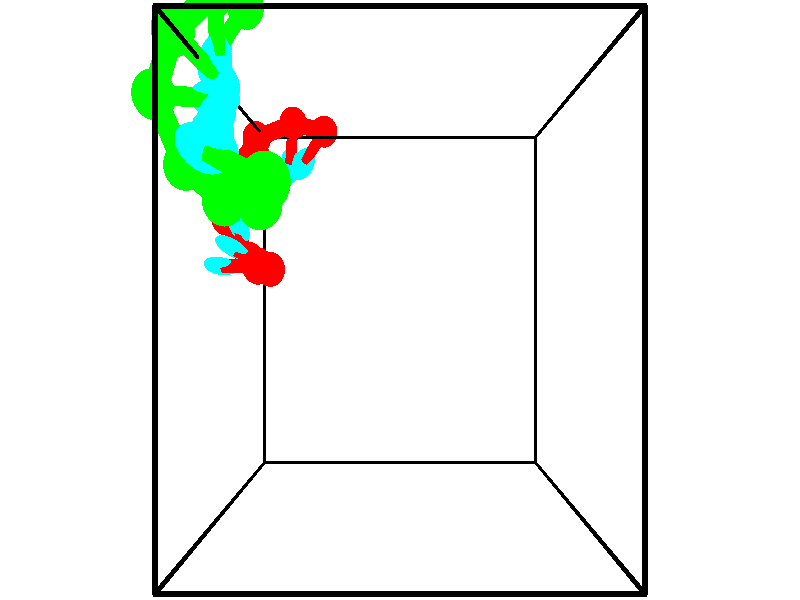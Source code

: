 // switches for output
#declare DRAW_BASES = 1; // possible values are 0, 1; only relevant for DNA ribbons
#declare DRAW_BASES_TYPE = 3; // possible values are 1, 2, 3; only relevant for DNA ribbons
#declare DRAW_FOG = 0; // set to 1 to enable fog

#include "colors.inc"

#include "transforms.inc"
background { rgb <1, 1, 1>}

#default {
   normal{
       ripples 0.25
       frequency 0.20
       turbulence 0.2
       lambda 5
   }
	finish {
		phong 0.1
		phong_size 40.
	}
}

// original window dimensions: 1024x640


// camera settings

camera {
	sky <-0, 1, 0>
	up <-0, 1, 0>
	right 1.6 * <1, 0, 0>
	location <2.5, 2.5, 11.1562>
	look_at <2.5, 2.5, 2.5>
	direction <0, 0, -8.6562>
	angle 67.0682
}


# declare cpy_camera_pos = <2.5, 2.5, 11.1562>;
# if (DRAW_FOG = 1)
fog {
	fog_type 2
	up vnormalize(cpy_camera_pos)
	color rgbt<1,1,1,0.3>
	distance 1e-5
	fog_alt 3e-3
	fog_offset 4
}
# end


// LIGHTS

# declare lum = 6;
global_settings {
	ambient_light rgb lum * <0.05, 0.05, 0.05>
	max_trace_level 15
}# declare cpy_direct_light_amount = 0.25;
light_source
{	1000 * <-1, -1, 1>,
	rgb lum * cpy_direct_light_amount
	parallel
}

light_source
{	1000 * <1, 1, -1>,
	rgb lum * cpy_direct_light_amount
	parallel
}

// strand 0

// nucleotide -1

// particle -1
sphere {
	<0.201521, 2.956568, 1.382292> 0.250000
	pigment { color rgbt <1,0,0,0> }
	no_shadow
}
cylinder {
	<-0.180740, 2.962818, 1.264660>,  <-0.410097, 2.966568, 1.194080>, 0.100000
	pigment { color rgbt <1,0,0,0> }
	no_shadow
}
cylinder {
	<-0.180740, 2.962818, 1.264660>,  <0.201521, 2.956568, 1.382292>, 0.100000
	pigment { color rgbt <1,0,0,0> }
	no_shadow
}

// particle -1
sphere {
	<-0.180740, 2.962818, 1.264660> 0.100000
	pigment { color rgbt <1,0,0,0> }
	no_shadow
}
sphere {
	0, 1
	scale<0.080000,0.200000,0.300000>
	matrix <0.162616, 0.860547, -0.482716,
		0.245528, -0.509131, -0.824925,
		-0.955653, 0.015625, -0.294081,
		-0.467436, 2.967506, 1.176435>
	pigment { color rgbt <0,1,1,0> }
	no_shadow
}
cylinder {
	<0.261225, 2.941650, 0.732919>,  <0.201521, 2.956568, 1.382292>, 0.130000
	pigment { color rgbt <1,0,0,0> }
	no_shadow
}

// nucleotide -1

// particle -1
sphere {
	<0.261225, 2.941650, 0.732919> 0.250000
	pigment { color rgbt <1,0,0,0> }
	no_shadow
}
cylinder {
	<-0.081860, 3.111046, 0.849529>,  <-0.287710, 3.212683, 0.919495>, 0.100000
	pigment { color rgbt <1,0,0,0> }
	no_shadow
}
cylinder {
	<-0.081860, 3.111046, 0.849529>,  <0.261225, 2.941650, 0.732919>, 0.100000
	pigment { color rgbt <1,0,0,0> }
	no_shadow
}

// particle -1
sphere {
	<-0.081860, 3.111046, 0.849529> 0.100000
	pigment { color rgbt <1,0,0,0> }
	no_shadow
}
sphere {
	0, 1
	scale<0.080000,0.200000,0.300000>
	matrix <0.221148, 0.815781, -0.534410,
		-0.464139, -0.393899, -0.793359,
		-0.857711, 0.423490, 0.291525,
		-0.339173, 3.238093, 0.936987>
	pigment { color rgbt <0,1,1,0> }
	no_shadow
}
cylinder {
	<-0.256597, 3.137853, 0.146810>,  <0.261225, 2.941650, 0.732919>, 0.130000
	pigment { color rgbt <1,0,0,0> }
	no_shadow
}

// nucleotide -1

// particle -1
sphere {
	<-0.256597, 3.137853, 0.146810> 0.250000
	pigment { color rgbt <1,0,0,0> }
	no_shadow
}
cylinder {
	<-0.278038, 3.371792, 0.470558>,  <-0.290903, 3.512155, 0.664807>, 0.100000
	pigment { color rgbt <1,0,0,0> }
	no_shadow
}
cylinder {
	<-0.278038, 3.371792, 0.470558>,  <-0.256597, 3.137853, 0.146810>, 0.100000
	pigment { color rgbt <1,0,0,0> }
	no_shadow
}

// particle -1
sphere {
	<-0.278038, 3.371792, 0.470558> 0.100000
	pigment { color rgbt <1,0,0,0> }
	no_shadow
}
sphere {
	0, 1
	scale<0.080000,0.200000,0.300000>
	matrix <0.361983, 0.766786, -0.530102,
		-0.930642, 0.264563, -0.252807,
		-0.053603, 0.584847, 0.809371,
		-0.294119, 3.547246, 0.713369>
	pigment { color rgbt <0,1,1,0> }
	no_shadow
}
cylinder {
	<-0.716786, 3.741660, 0.021022>,  <-0.256597, 3.137853, 0.146810>, 0.130000
	pigment { color rgbt <1,0,0,0> }
	no_shadow
}

// nucleotide -1

// particle -1
sphere {
	<-0.716786, 3.741660, 0.021022> 0.250000
	pigment { color rgbt <1,0,0,0> }
	no_shadow
}
cylinder {
	<-0.372421, 3.758945, 0.223789>,  <-0.165803, 3.769317, 0.345449>, 0.100000
	pigment { color rgbt <1,0,0,0> }
	no_shadow
}
cylinder {
	<-0.372421, 3.758945, 0.223789>,  <-0.716786, 3.741660, 0.021022>, 0.100000
	pigment { color rgbt <1,0,0,0> }
	no_shadow
}

// particle -1
sphere {
	<-0.372421, 3.758945, 0.223789> 0.100000
	pigment { color rgbt <1,0,0,0> }
	no_shadow
}
sphere {
	0, 1
	scale<0.080000,0.200000,0.300000>
	matrix <0.334002, 0.703584, -0.627225,
		-0.383764, 0.709297, 0.591290,
		0.860911, 0.043214, 0.506917,
		-0.114148, 3.771910, 0.375864>
	pigment { color rgbt <0,1,1,0> }
	no_shadow
}
cylinder {
	<-0.596274, 4.387322, 0.097426>,  <-0.716786, 3.741660, 0.021022>, 0.130000
	pigment { color rgbt <1,0,0,0> }
	no_shadow
}

// nucleotide -1

// particle -1
sphere {
	<-0.596274, 4.387322, 0.097426> 0.250000
	pigment { color rgbt <1,0,0,0> }
	no_shadow
}
cylinder {
	<-0.250885, 4.185608, 0.101616>,  <-0.043652, 4.064579, 0.104130>, 0.100000
	pigment { color rgbt <1,0,0,0> }
	no_shadow
}
cylinder {
	<-0.250885, 4.185608, 0.101616>,  <-0.596274, 4.387322, 0.097426>, 0.100000
	pigment { color rgbt <1,0,0,0> }
	no_shadow
}

// particle -1
sphere {
	<-0.250885, 4.185608, 0.101616> 0.100000
	pigment { color rgbt <1,0,0,0> }
	no_shadow
}
sphere {
	0, 1
	scale<0.080000,0.200000,0.300000>
	matrix <0.377706, 0.632692, -0.676046,
		0.334295, 0.587704, 0.736785,
		0.863473, -0.504287, 0.010474,
		0.008157, 4.034322, 0.104758>
	pigment { color rgbt <0,1,1,0> }
	no_shadow
}
cylinder {
	<-0.095201, 4.941845, 0.220183>,  <-0.596274, 4.387322, 0.097426>, 0.130000
	pigment { color rgbt <1,0,0,0> }
	no_shadow
}

// nucleotide -1

// particle -1
sphere {
	<-0.095201, 4.941845, 0.220183> 0.250000
	pigment { color rgbt <1,0,0,0> }
	no_shadow
}
cylinder {
	<0.069134, 4.623882, 0.041595>,  <0.167735, 4.433105, -0.065557>, 0.100000
	pigment { color rgbt <1,0,0,0> }
	no_shadow
}
cylinder {
	<0.069134, 4.623882, 0.041595>,  <-0.095201, 4.941845, 0.220183>, 0.100000
	pigment { color rgbt <1,0,0,0> }
	no_shadow
}

// particle -1
sphere {
	<0.069134, 4.623882, 0.041595> 0.100000
	pigment { color rgbt <1,0,0,0> }
	no_shadow
}
sphere {
	0, 1
	scale<0.080000,0.200000,0.300000>
	matrix <0.463834, 0.603831, -0.648265,
		0.784902, 0.059244, 0.616781,
		0.410837, -0.794908, -0.446469,
		0.192385, 4.385410, -0.092345>
	pigment { color rgbt <0,1,1,0> }
	no_shadow
}
cylinder {
	<0.526527, 5.219495, 0.004031>,  <-0.095201, 4.941845, 0.220183>, 0.130000
	pigment { color rgbt <1,0,0,0> }
	no_shadow
}

// nucleotide -1

// particle -1
sphere {
	<0.526527, 5.219495, 0.004031> 0.250000
	pigment { color rgbt <1,0,0,0> }
	no_shadow
}
cylinder {
	<0.457569, 4.883240, -0.201340>,  <0.416195, 4.681487, -0.324562>, 0.100000
	pigment { color rgbt <1,0,0,0> }
	no_shadow
}
cylinder {
	<0.457569, 4.883240, -0.201340>,  <0.526527, 5.219495, 0.004031>, 0.100000
	pigment { color rgbt <1,0,0,0> }
	no_shadow
}

// particle -1
sphere {
	<0.457569, 4.883240, -0.201340> 0.100000
	pigment { color rgbt <1,0,0,0> }
	no_shadow
}
sphere {
	0, 1
	scale<0.080000,0.200000,0.300000>
	matrix <0.340117, 0.438375, -0.831955,
		0.924446, -0.318049, 0.210342,
		-0.172394, -0.840638, -0.513428,
		0.405851, 4.631048, -0.355368>
	pigment { color rgbt <0,1,1,0> }
	no_shadow
}
cylinder {
	<1.043149, 5.199273, -0.460249>,  <0.526527, 5.219495, 0.004031>, 0.130000
	pigment { color rgbt <1,0,0,0> }
	no_shadow
}

// nucleotide -1

// particle -1
sphere {
	<1.043149, 5.199273, -0.460249> 0.250000
	pigment { color rgbt <1,0,0,0> }
	no_shadow
}
cylinder {
	<0.785797, 4.929077, -0.604347>,  <0.631386, 4.766960, -0.690806>, 0.100000
	pigment { color rgbt <1,0,0,0> }
	no_shadow
}
cylinder {
	<0.785797, 4.929077, -0.604347>,  <1.043149, 5.199273, -0.460249>, 0.100000
	pigment { color rgbt <1,0,0,0> }
	no_shadow
}

// particle -1
sphere {
	<0.785797, 4.929077, -0.604347> 0.100000
	pigment { color rgbt <1,0,0,0> }
	no_shadow
}
sphere {
	0, 1
	scale<0.080000,0.200000,0.300000>
	matrix <0.064939, 0.420722, -0.904862,
		0.762788, -0.605564, -0.226819,
		-0.643380, -0.675489, -0.360246,
		0.592783, 4.726430, -0.712421>
	pigment { color rgbt <0,1,1,0> }
	no_shadow
}
// strand 1

// nucleotide -1

// particle -1
sphere {
	<0.346815, 5.900984, 2.755224> 0.250000
	pigment { color rgbt <0,1,0,0> }
	no_shadow
}
cylinder {
	<0.098779, 5.587708, 2.736900>,  <-0.050043, 5.399741, 2.725906>, 0.100000
	pigment { color rgbt <0,1,0,0> }
	no_shadow
}
cylinder {
	<0.098779, 5.587708, 2.736900>,  <0.346815, 5.900984, 2.755224>, 0.100000
	pigment { color rgbt <0,1,0,0> }
	no_shadow
}

// particle -1
sphere {
	<0.098779, 5.587708, 2.736900> 0.100000
	pigment { color rgbt <0,1,0,0> }
	no_shadow
}
sphere {
	0, 1
	scale<0.080000,0.200000,0.300000>
	matrix <0.552524, -0.477421, 0.683218,
		-0.556962, 0.398346, 0.728776,
		-0.620090, -0.783192, -0.045810,
		-0.087248, 5.352750, 2.723157>
	pigment { color rgbt <0,1,1,0> }
	no_shadow
}
cylinder {
	<0.124439, 5.788139, 3.434129>,  <0.346815, 5.900984, 2.755224>, 0.130000
	pigment { color rgbt <0,1,0,0> }
	no_shadow
}

// nucleotide -1

// particle -1
sphere {
	<0.124439, 5.788139, 3.434129> 0.250000
	pigment { color rgbt <0,1,0,0> }
	no_shadow
}
cylinder {
	<0.102527, 5.421921, 3.274742>,  <0.089381, 5.202190, 3.179110>, 0.100000
	pigment { color rgbt <0,1,0,0> }
	no_shadow
}
cylinder {
	<0.102527, 5.421921, 3.274742>,  <0.124439, 5.788139, 3.434129>, 0.100000
	pigment { color rgbt <0,1,0,0> }
	no_shadow
}

// particle -1
sphere {
	<0.102527, 5.421921, 3.274742> 0.100000
	pigment { color rgbt <0,1,0,0> }
	no_shadow
}
sphere {
	0, 1
	scale<0.080000,0.200000,0.300000>
	matrix <0.622235, -0.343406, 0.703489,
		-0.780912, -0.209405, 0.588495,
		-0.054779, -0.915545, -0.398468,
		0.086094, 5.147257, 3.155202>
	pigment { color rgbt <0,1,1,0> }
	no_shadow
}
cylinder {
	<-0.248774, 5.214658, 3.848341>,  <0.124439, 5.788139, 3.434129>, 0.130000
	pigment { color rgbt <0,1,0,0> }
	no_shadow
}

// nucleotide -1

// particle -1
sphere {
	<-0.248774, 5.214658, 3.848341> 0.250000
	pigment { color rgbt <0,1,0,0> }
	no_shadow
}
cylinder {
	<-0.001431, 5.013641, 3.606651>,  <0.146974, 4.893031, 3.461637>, 0.100000
	pigment { color rgbt <0,1,0,0> }
	no_shadow
}
cylinder {
	<-0.001431, 5.013641, 3.606651>,  <-0.248774, 5.214658, 3.848341>, 0.100000
	pigment { color rgbt <0,1,0,0> }
	no_shadow
}

// particle -1
sphere {
	<-0.001431, 5.013641, 3.606651> 0.100000
	pigment { color rgbt <0,1,0,0> }
	no_shadow
}
sphere {
	0, 1
	scale<0.080000,0.200000,0.300000>
	matrix <0.283241, -0.574659, 0.767816,
		-0.733084, -0.645924, -0.213002,
		0.618355, -0.502543, -0.604225,
		0.184076, 4.862879, 3.425384>
	pigment { color rgbt <0,1,1,0> }
	no_shadow
}
cylinder {
	<-0.456968, 4.556491, 3.902397>,  <-0.248774, 5.214658, 3.848341>, 0.130000
	pigment { color rgbt <0,1,0,0> }
	no_shadow
}

// nucleotide -1

// particle -1
sphere {
	<-0.456968, 4.556491, 3.902397> 0.250000
	pigment { color rgbt <0,1,0,0> }
	no_shadow
}
cylinder {
	<-0.071197, 4.564346, 3.796951>,  <0.160266, 4.569059, 3.733684>, 0.100000
	pigment { color rgbt <0,1,0,0> }
	no_shadow
}
cylinder {
	<-0.071197, 4.564346, 3.796951>,  <-0.456968, 4.556491, 3.902397>, 0.100000
	pigment { color rgbt <0,1,0,0> }
	no_shadow
}

// particle -1
sphere {
	<-0.071197, 4.564346, 3.796951> 0.100000
	pigment { color rgbt <0,1,0,0> }
	no_shadow
}
sphere {
	0, 1
	scale<0.080000,0.200000,0.300000>
	matrix <0.216763, -0.629531, 0.746126,
		-0.151300, -0.776727, -0.611394,
		0.964428, 0.019639, -0.263614,
		0.218132, 4.570238, 3.717867>
	pigment { color rgbt <0,1,1,0> }
	no_shadow
}
cylinder {
	<-0.150255, 3.874673, 3.720176>,  <-0.456968, 4.556491, 3.902397>, 0.130000
	pigment { color rgbt <0,1,0,0> }
	no_shadow
}

// nucleotide -1

// particle -1
sphere {
	<-0.150255, 3.874673, 3.720176> 0.250000
	pigment { color rgbt <0,1,0,0> }
	no_shadow
}
cylinder {
	<0.118335, 4.126228, 3.876953>,  <0.279489, 4.277162, 3.971020>, 0.100000
	pigment { color rgbt <0,1,0,0> }
	no_shadow
}
cylinder {
	<0.118335, 4.126228, 3.876953>,  <-0.150255, 3.874673, 3.720176>, 0.100000
	pigment { color rgbt <0,1,0,0> }
	no_shadow
}

// particle -1
sphere {
	<0.118335, 4.126228, 3.876953> 0.100000
	pigment { color rgbt <0,1,0,0> }
	no_shadow
}
sphere {
	0, 1
	scale<0.080000,0.200000,0.300000>
	matrix <-0.014934, -0.517327, 0.855657,
		0.740877, -0.580406, -0.337981,
		0.671475, 0.628890, 0.391943,
		0.319777, 4.314895, 3.994536>
	pigment { color rgbt <0,1,1,0> }
	no_shadow
}
cylinder {
	<0.407286, 3.479612, 3.978127>,  <-0.150255, 3.874673, 3.720176>, 0.130000
	pigment { color rgbt <0,1,0,0> }
	no_shadow
}

// nucleotide -1

// particle -1
sphere {
	<0.407286, 3.479612, 3.978127> 0.250000
	pigment { color rgbt <0,1,0,0> }
	no_shadow
}
cylinder {
	<0.422359, 3.826324, 4.177032>,  <0.431403, 4.034352, 4.296376>, 0.100000
	pigment { color rgbt <0,1,0,0> }
	no_shadow
}
cylinder {
	<0.422359, 3.826324, 4.177032>,  <0.407286, 3.479612, 3.978127>, 0.100000
	pigment { color rgbt <0,1,0,0> }
	no_shadow
}

// particle -1
sphere {
	<0.422359, 3.826324, 4.177032> 0.100000
	pigment { color rgbt <0,1,0,0> }
	no_shadow
}
sphere {
	0, 1
	scale<0.080000,0.200000,0.300000>
	matrix <-0.191259, -0.482163, 0.854950,
		0.980816, -0.127322, 0.147610,
		0.037682, 0.866780, 0.497264,
		0.433664, 4.086359, 4.326212>
	pigment { color rgbt <0,1,1,0> }
	no_shadow
}
cylinder {
	<0.937852, 3.398726, 4.439588>,  <0.407286, 3.479612, 3.978127>, 0.130000
	pigment { color rgbt <0,1,0,0> }
	no_shadow
}

// nucleotide -1

// particle -1
sphere {
	<0.937852, 3.398726, 4.439588> 0.250000
	pigment { color rgbt <0,1,0,0> }
	no_shadow
}
cylinder {
	<0.699698, 3.689301, 4.576881>,  <0.556806, 3.863645, 4.659257>, 0.100000
	pigment { color rgbt <0,1,0,0> }
	no_shadow
}
cylinder {
	<0.699698, 3.689301, 4.576881>,  <0.937852, 3.398726, 4.439588>, 0.100000
	pigment { color rgbt <0,1,0,0> }
	no_shadow
}

// particle -1
sphere {
	<0.699698, 3.689301, 4.576881> 0.100000
	pigment { color rgbt <0,1,0,0> }
	no_shadow
}
sphere {
	0, 1
	scale<0.080000,0.200000,0.300000>
	matrix <-0.064652, -0.469138, 0.880755,
		0.800836, 0.502197, 0.326283,
		-0.595384, 0.726435, 0.343234,
		0.521083, 3.907231, 4.679852>
	pigment { color rgbt <0,1,1,0> }
	no_shadow
}
cylinder {
	<1.155015, 3.487852, 5.132620>,  <0.937852, 3.398726, 4.439588>, 0.130000
	pigment { color rgbt <0,1,0,0> }
	no_shadow
}

// nucleotide -1

// particle -1
sphere {
	<1.155015, 3.487852, 5.132620> 0.250000
	pigment { color rgbt <0,1,0,0> }
	no_shadow
}
cylinder {
	<0.788625, 3.647224, 5.113678>,  <0.568791, 3.742848, 5.102313>, 0.100000
	pigment { color rgbt <0,1,0,0> }
	no_shadow
}
cylinder {
	<0.788625, 3.647224, 5.113678>,  <1.155015, 3.487852, 5.132620>, 0.100000
	pigment { color rgbt <0,1,0,0> }
	no_shadow
}

// particle -1
sphere {
	<0.788625, 3.647224, 5.113678> 0.100000
	pigment { color rgbt <0,1,0,0> }
	no_shadow
}
sphere {
	0, 1
	scale<0.080000,0.200000,0.300000>
	matrix <-0.206843, -0.367765, 0.906623,
		0.343811, 0.840239, 0.419276,
		-0.915975, 0.398431, -0.047356,
		0.513832, 3.766754, 5.099471>
	pigment { color rgbt <0,1,1,0> }
	no_shadow
}
// box output
cylinder {
	<0.000000, 0.000000, 0.000000>,  <5.000000, 0.000000, 0.000000>, 0.025000
	pigment { color rgbt <0,0,0,0> }
	no_shadow
}
cylinder {
	<0.000000, 0.000000, 0.000000>,  <0.000000, 5.000000, 0.000000>, 0.025000
	pigment { color rgbt <0,0,0,0> }
	no_shadow
}
cylinder {
	<0.000000, 0.000000, 0.000000>,  <0.000000, 0.000000, 5.000000>, 0.025000
	pigment { color rgbt <0,0,0,0> }
	no_shadow
}
cylinder {
	<5.000000, 5.000000, 5.000000>,  <0.000000, 5.000000, 5.000000>, 0.025000
	pigment { color rgbt <0,0,0,0> }
	no_shadow
}
cylinder {
	<5.000000, 5.000000, 5.000000>,  <5.000000, 0.000000, 5.000000>, 0.025000
	pigment { color rgbt <0,0,0,0> }
	no_shadow
}
cylinder {
	<5.000000, 5.000000, 5.000000>,  <5.000000, 5.000000, 0.000000>, 0.025000
	pigment { color rgbt <0,0,0,0> }
	no_shadow
}
cylinder {
	<0.000000, 0.000000, 5.000000>,  <0.000000, 5.000000, 5.000000>, 0.025000
	pigment { color rgbt <0,0,0,0> }
	no_shadow
}
cylinder {
	<0.000000, 0.000000, 5.000000>,  <5.000000, 0.000000, 5.000000>, 0.025000
	pigment { color rgbt <0,0,0,0> }
	no_shadow
}
cylinder {
	<5.000000, 5.000000, 0.000000>,  <0.000000, 5.000000, 0.000000>, 0.025000
	pigment { color rgbt <0,0,0,0> }
	no_shadow
}
cylinder {
	<5.000000, 5.000000, 0.000000>,  <5.000000, 0.000000, 0.000000>, 0.025000
	pigment { color rgbt <0,0,0,0> }
	no_shadow
}
cylinder {
	<5.000000, 0.000000, 5.000000>,  <5.000000, 0.000000, 0.000000>, 0.025000
	pigment { color rgbt <0,0,0,0> }
	no_shadow
}
cylinder {
	<0.000000, 5.000000, 0.000000>,  <0.000000, 5.000000, 5.000000>, 0.025000
	pigment { color rgbt <0,0,0,0> }
	no_shadow
}
// end of box output
